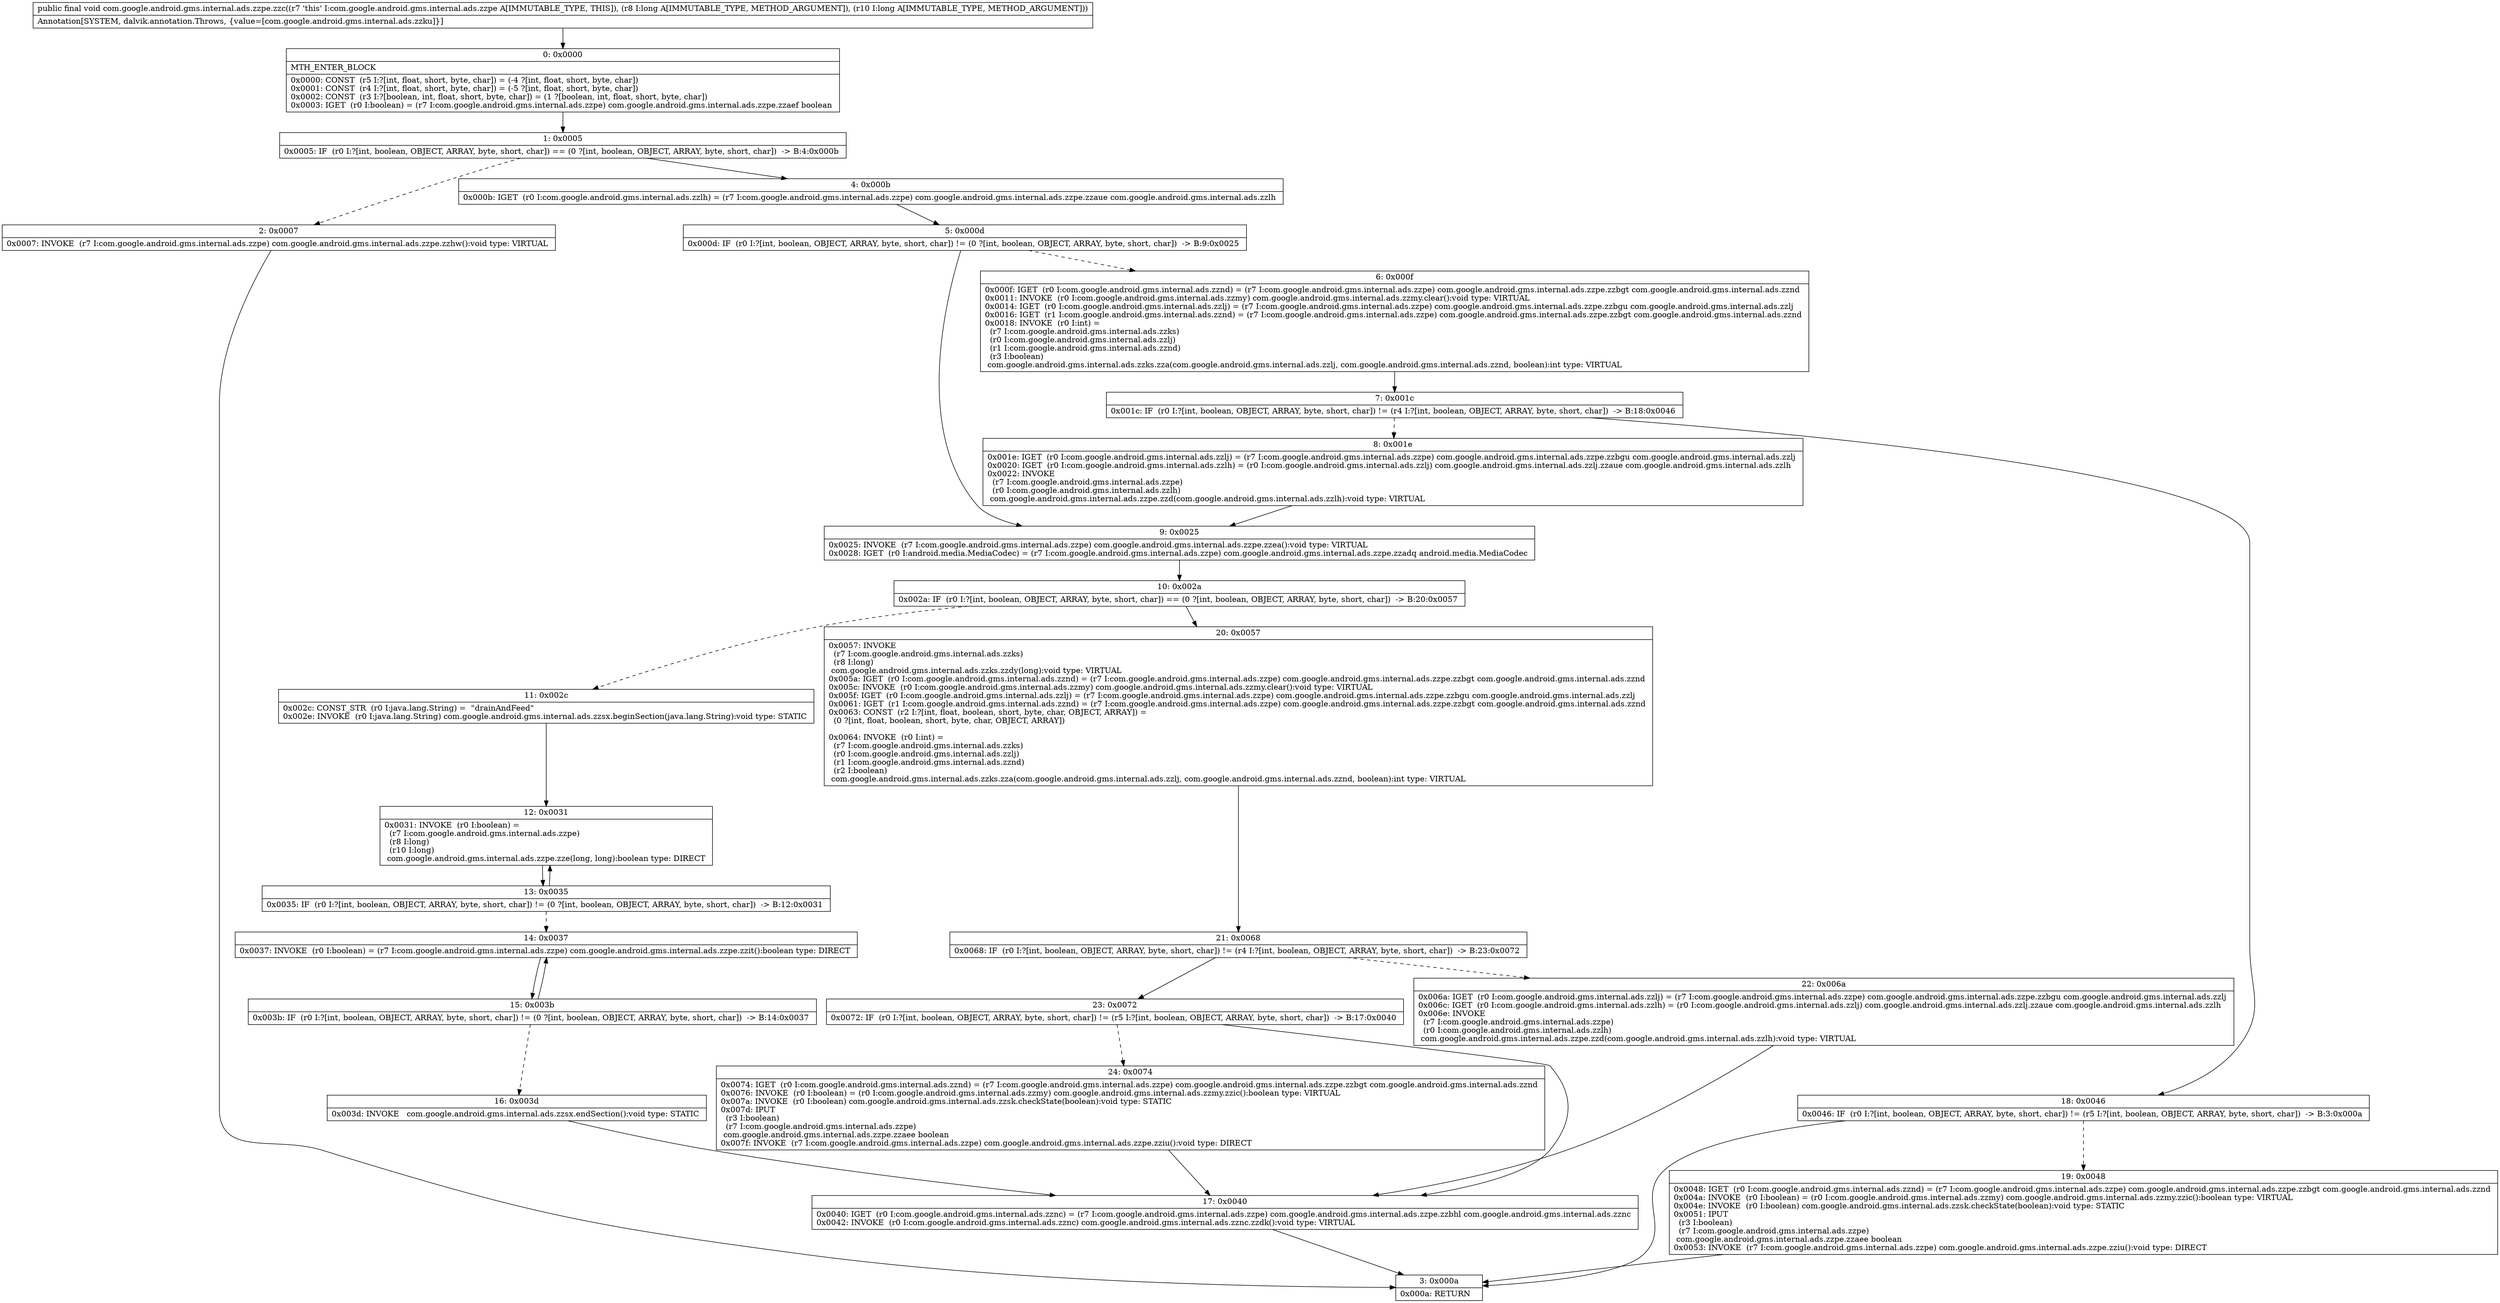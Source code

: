 digraph "CFG forcom.google.android.gms.internal.ads.zzpe.zzc(JJ)V" {
Node_0 [shape=record,label="{0\:\ 0x0000|MTH_ENTER_BLOCK\l|0x0000: CONST  (r5 I:?[int, float, short, byte, char]) = (\-4 ?[int, float, short, byte, char]) \l0x0001: CONST  (r4 I:?[int, float, short, byte, char]) = (\-5 ?[int, float, short, byte, char]) \l0x0002: CONST  (r3 I:?[boolean, int, float, short, byte, char]) = (1 ?[boolean, int, float, short, byte, char]) \l0x0003: IGET  (r0 I:boolean) = (r7 I:com.google.android.gms.internal.ads.zzpe) com.google.android.gms.internal.ads.zzpe.zzaef boolean \l}"];
Node_1 [shape=record,label="{1\:\ 0x0005|0x0005: IF  (r0 I:?[int, boolean, OBJECT, ARRAY, byte, short, char]) == (0 ?[int, boolean, OBJECT, ARRAY, byte, short, char])  \-\> B:4:0x000b \l}"];
Node_2 [shape=record,label="{2\:\ 0x0007|0x0007: INVOKE  (r7 I:com.google.android.gms.internal.ads.zzpe) com.google.android.gms.internal.ads.zzpe.zzhw():void type: VIRTUAL \l}"];
Node_3 [shape=record,label="{3\:\ 0x000a|0x000a: RETURN   \l}"];
Node_4 [shape=record,label="{4\:\ 0x000b|0x000b: IGET  (r0 I:com.google.android.gms.internal.ads.zzlh) = (r7 I:com.google.android.gms.internal.ads.zzpe) com.google.android.gms.internal.ads.zzpe.zzaue com.google.android.gms.internal.ads.zzlh \l}"];
Node_5 [shape=record,label="{5\:\ 0x000d|0x000d: IF  (r0 I:?[int, boolean, OBJECT, ARRAY, byte, short, char]) != (0 ?[int, boolean, OBJECT, ARRAY, byte, short, char])  \-\> B:9:0x0025 \l}"];
Node_6 [shape=record,label="{6\:\ 0x000f|0x000f: IGET  (r0 I:com.google.android.gms.internal.ads.zznd) = (r7 I:com.google.android.gms.internal.ads.zzpe) com.google.android.gms.internal.ads.zzpe.zzbgt com.google.android.gms.internal.ads.zznd \l0x0011: INVOKE  (r0 I:com.google.android.gms.internal.ads.zzmy) com.google.android.gms.internal.ads.zzmy.clear():void type: VIRTUAL \l0x0014: IGET  (r0 I:com.google.android.gms.internal.ads.zzlj) = (r7 I:com.google.android.gms.internal.ads.zzpe) com.google.android.gms.internal.ads.zzpe.zzbgu com.google.android.gms.internal.ads.zzlj \l0x0016: IGET  (r1 I:com.google.android.gms.internal.ads.zznd) = (r7 I:com.google.android.gms.internal.ads.zzpe) com.google.android.gms.internal.ads.zzpe.zzbgt com.google.android.gms.internal.ads.zznd \l0x0018: INVOKE  (r0 I:int) = \l  (r7 I:com.google.android.gms.internal.ads.zzks)\l  (r0 I:com.google.android.gms.internal.ads.zzlj)\l  (r1 I:com.google.android.gms.internal.ads.zznd)\l  (r3 I:boolean)\l com.google.android.gms.internal.ads.zzks.zza(com.google.android.gms.internal.ads.zzlj, com.google.android.gms.internal.ads.zznd, boolean):int type: VIRTUAL \l}"];
Node_7 [shape=record,label="{7\:\ 0x001c|0x001c: IF  (r0 I:?[int, boolean, OBJECT, ARRAY, byte, short, char]) != (r4 I:?[int, boolean, OBJECT, ARRAY, byte, short, char])  \-\> B:18:0x0046 \l}"];
Node_8 [shape=record,label="{8\:\ 0x001e|0x001e: IGET  (r0 I:com.google.android.gms.internal.ads.zzlj) = (r7 I:com.google.android.gms.internal.ads.zzpe) com.google.android.gms.internal.ads.zzpe.zzbgu com.google.android.gms.internal.ads.zzlj \l0x0020: IGET  (r0 I:com.google.android.gms.internal.ads.zzlh) = (r0 I:com.google.android.gms.internal.ads.zzlj) com.google.android.gms.internal.ads.zzlj.zzaue com.google.android.gms.internal.ads.zzlh \l0x0022: INVOKE  \l  (r7 I:com.google.android.gms.internal.ads.zzpe)\l  (r0 I:com.google.android.gms.internal.ads.zzlh)\l com.google.android.gms.internal.ads.zzpe.zzd(com.google.android.gms.internal.ads.zzlh):void type: VIRTUAL \l}"];
Node_9 [shape=record,label="{9\:\ 0x0025|0x0025: INVOKE  (r7 I:com.google.android.gms.internal.ads.zzpe) com.google.android.gms.internal.ads.zzpe.zzea():void type: VIRTUAL \l0x0028: IGET  (r0 I:android.media.MediaCodec) = (r7 I:com.google.android.gms.internal.ads.zzpe) com.google.android.gms.internal.ads.zzpe.zzadq android.media.MediaCodec \l}"];
Node_10 [shape=record,label="{10\:\ 0x002a|0x002a: IF  (r0 I:?[int, boolean, OBJECT, ARRAY, byte, short, char]) == (0 ?[int, boolean, OBJECT, ARRAY, byte, short, char])  \-\> B:20:0x0057 \l}"];
Node_11 [shape=record,label="{11\:\ 0x002c|0x002c: CONST_STR  (r0 I:java.lang.String) =  \"drainAndFeed\" \l0x002e: INVOKE  (r0 I:java.lang.String) com.google.android.gms.internal.ads.zzsx.beginSection(java.lang.String):void type: STATIC \l}"];
Node_12 [shape=record,label="{12\:\ 0x0031|0x0031: INVOKE  (r0 I:boolean) = \l  (r7 I:com.google.android.gms.internal.ads.zzpe)\l  (r8 I:long)\l  (r10 I:long)\l com.google.android.gms.internal.ads.zzpe.zze(long, long):boolean type: DIRECT \l}"];
Node_13 [shape=record,label="{13\:\ 0x0035|0x0035: IF  (r0 I:?[int, boolean, OBJECT, ARRAY, byte, short, char]) != (0 ?[int, boolean, OBJECT, ARRAY, byte, short, char])  \-\> B:12:0x0031 \l}"];
Node_14 [shape=record,label="{14\:\ 0x0037|0x0037: INVOKE  (r0 I:boolean) = (r7 I:com.google.android.gms.internal.ads.zzpe) com.google.android.gms.internal.ads.zzpe.zzit():boolean type: DIRECT \l}"];
Node_15 [shape=record,label="{15\:\ 0x003b|0x003b: IF  (r0 I:?[int, boolean, OBJECT, ARRAY, byte, short, char]) != (0 ?[int, boolean, OBJECT, ARRAY, byte, short, char])  \-\> B:14:0x0037 \l}"];
Node_16 [shape=record,label="{16\:\ 0x003d|0x003d: INVOKE   com.google.android.gms.internal.ads.zzsx.endSection():void type: STATIC \l}"];
Node_17 [shape=record,label="{17\:\ 0x0040|0x0040: IGET  (r0 I:com.google.android.gms.internal.ads.zznc) = (r7 I:com.google.android.gms.internal.ads.zzpe) com.google.android.gms.internal.ads.zzpe.zzbhl com.google.android.gms.internal.ads.zznc \l0x0042: INVOKE  (r0 I:com.google.android.gms.internal.ads.zznc) com.google.android.gms.internal.ads.zznc.zzdk():void type: VIRTUAL \l}"];
Node_18 [shape=record,label="{18\:\ 0x0046|0x0046: IF  (r0 I:?[int, boolean, OBJECT, ARRAY, byte, short, char]) != (r5 I:?[int, boolean, OBJECT, ARRAY, byte, short, char])  \-\> B:3:0x000a \l}"];
Node_19 [shape=record,label="{19\:\ 0x0048|0x0048: IGET  (r0 I:com.google.android.gms.internal.ads.zznd) = (r7 I:com.google.android.gms.internal.ads.zzpe) com.google.android.gms.internal.ads.zzpe.zzbgt com.google.android.gms.internal.ads.zznd \l0x004a: INVOKE  (r0 I:boolean) = (r0 I:com.google.android.gms.internal.ads.zzmy) com.google.android.gms.internal.ads.zzmy.zzic():boolean type: VIRTUAL \l0x004e: INVOKE  (r0 I:boolean) com.google.android.gms.internal.ads.zzsk.checkState(boolean):void type: STATIC \l0x0051: IPUT  \l  (r3 I:boolean)\l  (r7 I:com.google.android.gms.internal.ads.zzpe)\l com.google.android.gms.internal.ads.zzpe.zzaee boolean \l0x0053: INVOKE  (r7 I:com.google.android.gms.internal.ads.zzpe) com.google.android.gms.internal.ads.zzpe.zziu():void type: DIRECT \l}"];
Node_20 [shape=record,label="{20\:\ 0x0057|0x0057: INVOKE  \l  (r7 I:com.google.android.gms.internal.ads.zzks)\l  (r8 I:long)\l com.google.android.gms.internal.ads.zzks.zzdy(long):void type: VIRTUAL \l0x005a: IGET  (r0 I:com.google.android.gms.internal.ads.zznd) = (r7 I:com.google.android.gms.internal.ads.zzpe) com.google.android.gms.internal.ads.zzpe.zzbgt com.google.android.gms.internal.ads.zznd \l0x005c: INVOKE  (r0 I:com.google.android.gms.internal.ads.zzmy) com.google.android.gms.internal.ads.zzmy.clear():void type: VIRTUAL \l0x005f: IGET  (r0 I:com.google.android.gms.internal.ads.zzlj) = (r7 I:com.google.android.gms.internal.ads.zzpe) com.google.android.gms.internal.ads.zzpe.zzbgu com.google.android.gms.internal.ads.zzlj \l0x0061: IGET  (r1 I:com.google.android.gms.internal.ads.zznd) = (r7 I:com.google.android.gms.internal.ads.zzpe) com.google.android.gms.internal.ads.zzpe.zzbgt com.google.android.gms.internal.ads.zznd \l0x0063: CONST  (r2 I:?[int, float, boolean, short, byte, char, OBJECT, ARRAY]) = \l  (0 ?[int, float, boolean, short, byte, char, OBJECT, ARRAY])\l \l0x0064: INVOKE  (r0 I:int) = \l  (r7 I:com.google.android.gms.internal.ads.zzks)\l  (r0 I:com.google.android.gms.internal.ads.zzlj)\l  (r1 I:com.google.android.gms.internal.ads.zznd)\l  (r2 I:boolean)\l com.google.android.gms.internal.ads.zzks.zza(com.google.android.gms.internal.ads.zzlj, com.google.android.gms.internal.ads.zznd, boolean):int type: VIRTUAL \l}"];
Node_21 [shape=record,label="{21\:\ 0x0068|0x0068: IF  (r0 I:?[int, boolean, OBJECT, ARRAY, byte, short, char]) != (r4 I:?[int, boolean, OBJECT, ARRAY, byte, short, char])  \-\> B:23:0x0072 \l}"];
Node_22 [shape=record,label="{22\:\ 0x006a|0x006a: IGET  (r0 I:com.google.android.gms.internal.ads.zzlj) = (r7 I:com.google.android.gms.internal.ads.zzpe) com.google.android.gms.internal.ads.zzpe.zzbgu com.google.android.gms.internal.ads.zzlj \l0x006c: IGET  (r0 I:com.google.android.gms.internal.ads.zzlh) = (r0 I:com.google.android.gms.internal.ads.zzlj) com.google.android.gms.internal.ads.zzlj.zzaue com.google.android.gms.internal.ads.zzlh \l0x006e: INVOKE  \l  (r7 I:com.google.android.gms.internal.ads.zzpe)\l  (r0 I:com.google.android.gms.internal.ads.zzlh)\l com.google.android.gms.internal.ads.zzpe.zzd(com.google.android.gms.internal.ads.zzlh):void type: VIRTUAL \l}"];
Node_23 [shape=record,label="{23\:\ 0x0072|0x0072: IF  (r0 I:?[int, boolean, OBJECT, ARRAY, byte, short, char]) != (r5 I:?[int, boolean, OBJECT, ARRAY, byte, short, char])  \-\> B:17:0x0040 \l}"];
Node_24 [shape=record,label="{24\:\ 0x0074|0x0074: IGET  (r0 I:com.google.android.gms.internal.ads.zznd) = (r7 I:com.google.android.gms.internal.ads.zzpe) com.google.android.gms.internal.ads.zzpe.zzbgt com.google.android.gms.internal.ads.zznd \l0x0076: INVOKE  (r0 I:boolean) = (r0 I:com.google.android.gms.internal.ads.zzmy) com.google.android.gms.internal.ads.zzmy.zzic():boolean type: VIRTUAL \l0x007a: INVOKE  (r0 I:boolean) com.google.android.gms.internal.ads.zzsk.checkState(boolean):void type: STATIC \l0x007d: IPUT  \l  (r3 I:boolean)\l  (r7 I:com.google.android.gms.internal.ads.zzpe)\l com.google.android.gms.internal.ads.zzpe.zzaee boolean \l0x007f: INVOKE  (r7 I:com.google.android.gms.internal.ads.zzpe) com.google.android.gms.internal.ads.zzpe.zziu():void type: DIRECT \l}"];
MethodNode[shape=record,label="{public final void com.google.android.gms.internal.ads.zzpe.zzc((r7 'this' I:com.google.android.gms.internal.ads.zzpe A[IMMUTABLE_TYPE, THIS]), (r8 I:long A[IMMUTABLE_TYPE, METHOD_ARGUMENT]), (r10 I:long A[IMMUTABLE_TYPE, METHOD_ARGUMENT]))  | Annotation[SYSTEM, dalvik.annotation.Throws, \{value=[com.google.android.gms.internal.ads.zzku]\}]\l}"];
MethodNode -> Node_0;
Node_0 -> Node_1;
Node_1 -> Node_2[style=dashed];
Node_1 -> Node_4;
Node_2 -> Node_3;
Node_4 -> Node_5;
Node_5 -> Node_6[style=dashed];
Node_5 -> Node_9;
Node_6 -> Node_7;
Node_7 -> Node_8[style=dashed];
Node_7 -> Node_18;
Node_8 -> Node_9;
Node_9 -> Node_10;
Node_10 -> Node_11[style=dashed];
Node_10 -> Node_20;
Node_11 -> Node_12;
Node_12 -> Node_13;
Node_13 -> Node_12;
Node_13 -> Node_14[style=dashed];
Node_14 -> Node_15;
Node_15 -> Node_14;
Node_15 -> Node_16[style=dashed];
Node_16 -> Node_17;
Node_17 -> Node_3;
Node_18 -> Node_3;
Node_18 -> Node_19[style=dashed];
Node_19 -> Node_3;
Node_20 -> Node_21;
Node_21 -> Node_22[style=dashed];
Node_21 -> Node_23;
Node_22 -> Node_17;
Node_23 -> Node_17;
Node_23 -> Node_24[style=dashed];
Node_24 -> Node_17;
}

